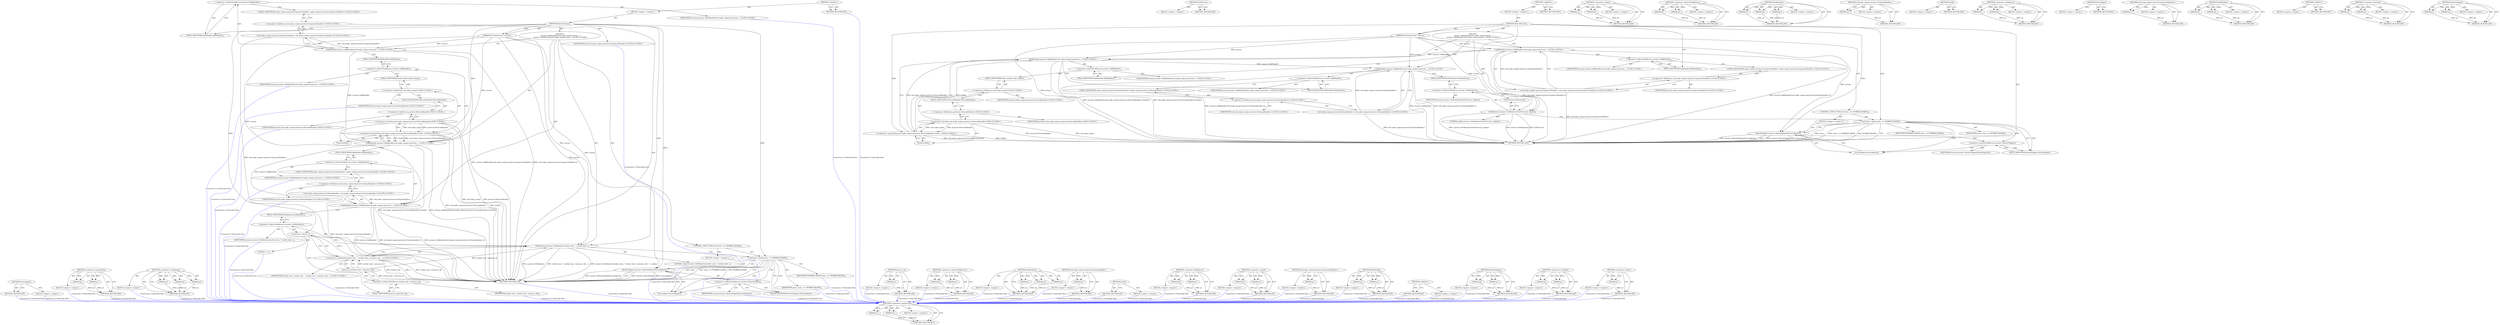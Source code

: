 digraph "&lt;operator&gt;.minus" {
vulnerable_94 [label=<(METHOD,&lt;operator&gt;.greaterThan)>];
vulnerable_95 [label=<(PARAM,p1)>];
vulnerable_96 [label=<(PARAM,p2)>];
vulnerable_97 [label=<(BLOCK,&lt;empty&gt;,&lt;empty&gt;)>];
vulnerable_98 [label=<(METHOD_RETURN,ANY)>];
vulnerable_117 [label=<(METHOD,GetProcess)>];
vulnerable_118 [label=<(BLOCK,&lt;empty&gt;,&lt;empty&gt;)>];
vulnerable_119 [label=<(METHOD_RETURN,ANY)>];
vulnerable_6 [label=<(METHOD,&lt;global&gt;)<SUB>1</SUB>>];
vulnerable_7 [label=<(BLOCK,&lt;empty&gt;,&lt;empty&gt;)<SUB>1</SUB>>];
vulnerable_8 [label=<(METHOD,AttachSession)<SUB>1</SUB>>];
vulnerable_9 [label=<(PARAM,DevToolsSession* session)<SUB>1</SUB>>];
vulnerable_10 [label="<(BLOCK,{
   session-&gt;AddHandler(std::make_unique&lt;proto...,{
   session-&gt;AddHandler(std::make_unique&lt;proto...)<SUB>1</SUB>>"];
vulnerable_11 [label="<(AddHandler,session-&gt;AddHandler(std::make_unique&lt;protocol::...)<SUB>2</SUB>>"];
vulnerable_12 [label=<(&lt;operator&gt;.indirectFieldAccess,session-&gt;AddHandler)<SUB>2</SUB>>];
vulnerable_13 [label="<(IDENTIFIER,session,session-&gt;AddHandler(std::make_unique&lt;protocol::...)<SUB>2</SUB>>"];
vulnerable_14 [label=<(FIELD_IDENTIFIER,AddHandler,AddHandler)<SUB>2</SUB>>];
vulnerable_15 [label="<(std.make_unique&lt;protocol.InspectorHandler&gt;,std::make_unique&lt;protocol::InspectorHandler&gt;())<SUB>2</SUB>>"];
vulnerable_16 [label="<(&lt;operator&gt;.fieldAccess,std::make_unique&lt;protocol::InspectorHandler&gt;)<SUB>2</SUB>>"];
vulnerable_17 [label="<(IDENTIFIER,std,std::make_unique&lt;protocol::InspectorHandler&gt;())<SUB>2</SUB>>"];
vulnerable_18 [label="<(FIELD_IDENTIFIER,make_unique&lt;protocol::InspectorHandler&gt;,make_unique&lt;protocol::InspectorHandler&gt;)<SUB>2</SUB>>"];
vulnerable_19 [label="<(AddHandler,session-&gt;AddHandler(std::make_unique&lt;protocol::...)<SUB>3</SUB>>"];
vulnerable_20 [label=<(&lt;operator&gt;.indirectFieldAccess,session-&gt;AddHandler)<SUB>3</SUB>>];
vulnerable_21 [label="<(IDENTIFIER,session,session-&gt;AddHandler(std::make_unique&lt;protocol::...)<SUB>3</SUB>>"];
vulnerable_22 [label=<(FIELD_IDENTIFIER,AddHandler,AddHandler)<SUB>3</SUB>>];
vulnerable_23 [label="<(&lt;operator&gt;.greaterThan,std::make_unique&lt;protocol::NetworkHandler&gt;(GetI...)<SUB>3</SUB>>"];
vulnerable_24 [label="<(&lt;operator&gt;.lessThan,std::make_unique&lt;protocol::NetworkHandler)<SUB>3</SUB>>"];
vulnerable_25 [label="<(&lt;operator&gt;.fieldAccess,std::make_unique)<SUB>3</SUB>>"];
vulnerable_26 [label="<(IDENTIFIER,std,std::make_unique&lt;protocol::NetworkHandler)<SUB>3</SUB>>"];
vulnerable_27 [label=<(FIELD_IDENTIFIER,make_unique,make_unique)<SUB>3</SUB>>];
vulnerable_28 [label="<(&lt;operator&gt;.fieldAccess,protocol::NetworkHandler)<SUB>3</SUB>>"];
vulnerable_29 [label="<(IDENTIFIER,protocol,std::make_unique&lt;protocol::NetworkHandler)<SUB>3</SUB>>"];
vulnerable_30 [label=<(FIELD_IDENTIFIER,NetworkHandler,NetworkHandler)<SUB>3</SUB>>];
vulnerable_31 [label=<(GetId,GetId())<SUB>3</SUB>>];
vulnerable_32 [label="<(AddHandler,session-&gt;AddHandler(std::make_unique&lt;protocol::...)<SUB>4</SUB>>"];
vulnerable_33 [label=<(&lt;operator&gt;.indirectFieldAccess,session-&gt;AddHandler)<SUB>4</SUB>>];
vulnerable_34 [label="<(IDENTIFIER,session,session-&gt;AddHandler(std::make_unique&lt;protocol::...)<SUB>4</SUB>>"];
vulnerable_35 [label=<(FIELD_IDENTIFIER,AddHandler,AddHandler)<SUB>4</SUB>>];
vulnerable_36 [label="<(std.make_unique&lt;protocol.SchemaHandler&gt;,std::make_unique&lt;protocol::SchemaHandler&gt;())<SUB>4</SUB>>"];
vulnerable_37 [label="<(&lt;operator&gt;.fieldAccess,std::make_unique&lt;protocol::SchemaHandler&gt;)<SUB>4</SUB>>"];
vulnerable_38 [label="<(IDENTIFIER,std,std::make_unique&lt;protocol::SchemaHandler&gt;())<SUB>4</SUB>>"];
vulnerable_39 [label="<(FIELD_IDENTIFIER,make_unique&lt;protocol::SchemaHandler&gt;,make_unique&lt;protocol::SchemaHandler&gt;)<SUB>4</SUB>>"];
vulnerable_40 [label=<(SetRenderer,session-&gt;SetRenderer(GetProcess(), nullptr))<SUB>5</SUB>>];
vulnerable_41 [label=<(&lt;operator&gt;.indirectFieldAccess,session-&gt;SetRenderer)<SUB>5</SUB>>];
vulnerable_42 [label=<(IDENTIFIER,session,session-&gt;SetRenderer(GetProcess(), nullptr))<SUB>5</SUB>>];
vulnerable_43 [label=<(FIELD_IDENTIFIER,SetRenderer,SetRenderer)<SUB>5</SUB>>];
vulnerable_44 [label=<(GetProcess,GetProcess())<SUB>5</SUB>>];
vulnerable_45 [label=<(LITERAL,nullptr,session-&gt;SetRenderer(GetProcess(), nullptr))<SUB>5</SUB>>];
vulnerable_46 [label=<(CONTROL_STRUCTURE,IF,if (state_ == WORKER_READY))<SUB>6</SUB>>];
vulnerable_47 [label=<(&lt;operator&gt;.equals,state_ == WORKER_READY)<SUB>6</SUB>>];
vulnerable_48 [label=<(IDENTIFIER,state_,state_ == WORKER_READY)<SUB>6</SUB>>];
vulnerable_49 [label=<(IDENTIFIER,WORKER_READY,state_ == WORKER_READY)<SUB>6</SUB>>];
vulnerable_50 [label=<(BLOCK,&lt;empty&gt;,&lt;empty&gt;)<SUB>7</SUB>>];
vulnerable_51 [label=<(AttachToAgent,session-&gt;AttachToAgent(EnsureAgent()))<SUB>7</SUB>>];
vulnerable_52 [label=<(&lt;operator&gt;.indirectFieldAccess,session-&gt;AttachToAgent)<SUB>7</SUB>>];
vulnerable_53 [label=<(IDENTIFIER,session,session-&gt;AttachToAgent(EnsureAgent()))<SUB>7</SUB>>];
vulnerable_54 [label=<(FIELD_IDENTIFIER,AttachToAgent,AttachToAgent)<SUB>7</SUB>>];
vulnerable_55 [label=<(EnsureAgent,EnsureAgent())<SUB>7</SUB>>];
vulnerable_56 [label=<(METHOD_RETURN,void)<SUB>1</SUB>>];
vulnerable_58 [label=<(METHOD_RETURN,ANY)<SUB>1</SUB>>];
vulnerable_120 [label=<(METHOD,&lt;operator&gt;.equals)>];
vulnerable_121 [label=<(PARAM,p1)>];
vulnerable_122 [label=<(PARAM,p2)>];
vulnerable_123 [label=<(BLOCK,&lt;empty&gt;,&lt;empty&gt;)>];
vulnerable_124 [label=<(METHOD_RETURN,ANY)>];
vulnerable_80 [label=<(METHOD,&lt;operator&gt;.indirectFieldAccess)>];
vulnerable_81 [label=<(PARAM,p1)>];
vulnerable_82 [label=<(PARAM,p2)>];
vulnerable_83 [label=<(BLOCK,&lt;empty&gt;,&lt;empty&gt;)>];
vulnerable_84 [label=<(METHOD_RETURN,ANY)>];
vulnerable_111 [label=<(METHOD,SetRenderer)>];
vulnerable_112 [label=<(PARAM,p1)>];
vulnerable_113 [label=<(PARAM,p2)>];
vulnerable_114 [label=<(PARAM,p3)>];
vulnerable_115 [label=<(BLOCK,&lt;empty&gt;,&lt;empty&gt;)>];
vulnerable_116 [label=<(METHOD_RETURN,ANY)>];
vulnerable_107 [label=<(METHOD,std.make_unique&lt;protocol.SchemaHandler&gt;)>];
vulnerable_108 [label=<(PARAM,p1)>];
vulnerable_109 [label=<(BLOCK,&lt;empty&gt;,&lt;empty&gt;)>];
vulnerable_110 [label=<(METHOD_RETURN,ANY)>];
vulnerable_104 [label=<(METHOD,GetId)>];
vulnerable_105 [label=<(BLOCK,&lt;empty&gt;,&lt;empty&gt;)>];
vulnerable_106 [label=<(METHOD_RETURN,ANY)>];
vulnerable_89 [label=<(METHOD,&lt;operator&gt;.fieldAccess)>];
vulnerable_90 [label=<(PARAM,p1)>];
vulnerable_91 [label=<(PARAM,p2)>];
vulnerable_92 [label=<(BLOCK,&lt;empty&gt;,&lt;empty&gt;)>];
vulnerable_93 [label=<(METHOD_RETURN,ANY)>];
vulnerable_130 [label=<(METHOD,EnsureAgent)>];
vulnerable_131 [label=<(BLOCK,&lt;empty&gt;,&lt;empty&gt;)>];
vulnerable_132 [label=<(METHOD_RETURN,ANY)>];
vulnerable_85 [label=<(METHOD,std.make_unique&lt;protocol.InspectorHandler&gt;)>];
vulnerable_86 [label=<(PARAM,p1)>];
vulnerable_87 [label=<(BLOCK,&lt;empty&gt;,&lt;empty&gt;)>];
vulnerable_88 [label=<(METHOD_RETURN,ANY)>];
vulnerable_75 [label=<(METHOD,AddHandler)>];
vulnerable_76 [label=<(PARAM,p1)>];
vulnerable_77 [label=<(PARAM,p2)>];
vulnerable_78 [label=<(BLOCK,&lt;empty&gt;,&lt;empty&gt;)>];
vulnerable_79 [label=<(METHOD_RETURN,ANY)>];
vulnerable_69 [label=<(METHOD,&lt;global&gt;)<SUB>1</SUB>>];
vulnerable_70 [label=<(BLOCK,&lt;empty&gt;,&lt;empty&gt;)>];
vulnerable_71 [label=<(METHOD_RETURN,ANY)>];
vulnerable_99 [label=<(METHOD,&lt;operator&gt;.lessThan)>];
vulnerable_100 [label=<(PARAM,p1)>];
vulnerable_101 [label=<(PARAM,p2)>];
vulnerable_102 [label=<(BLOCK,&lt;empty&gt;,&lt;empty&gt;)>];
vulnerable_103 [label=<(METHOD_RETURN,ANY)>];
vulnerable_125 [label=<(METHOD,AttachToAgent)>];
vulnerable_126 [label=<(PARAM,p1)>];
vulnerable_127 [label=<(PARAM,p2)>];
vulnerable_128 [label=<(BLOCK,&lt;empty&gt;,&lt;empty&gt;)>];
vulnerable_129 [label=<(METHOD_RETURN,ANY)>];
fixed_150 [label=<(METHOD,EnsureAgent)>];
fixed_151 [label=<(BLOCK,&lt;empty&gt;,&lt;empty&gt;)>];
fixed_152 [label=<(METHOD_RETURN,ANY)>];
fixed_103 [label=<(METHOD,&lt;operator&gt;.greaterThan)>];
fixed_104 [label=<(PARAM,p1)>];
fixed_105 [label=<(PARAM,p2)>];
fixed_106 [label=<(BLOCK,&lt;empty&gt;,&lt;empty&gt;)>];
fixed_107 [label=<(METHOD_RETURN,ANY)>];
fixed_126 [label=<(METHOD,&lt;operator&gt;.conditional)>];
fixed_127 [label=<(PARAM,p1)>];
fixed_128 [label=<(PARAM,p2)>];
fixed_129 [label=<(PARAM,p3)>];
fixed_130 [label=<(BLOCK,&lt;empty&gt;,&lt;empty&gt;)>];
fixed_131 [label=<(METHOD_RETURN,ANY)>];
fixed_6 [label=<(METHOD,&lt;global&gt;)<SUB>1</SUB>>];
fixed_7 [label=<(BLOCK,&lt;empty&gt;,&lt;empty&gt;)<SUB>1</SUB>>];
fixed_8 [label=<(METHOD,AttachSession)<SUB>1</SUB>>];
fixed_9 [label=<(PARAM,DevToolsSession* session)<SUB>1</SUB>>];
fixed_10 [label="<(BLOCK,{
   session-&gt;AddHandler(std::make_unique&lt;proto...,{
   session-&gt;AddHandler(std::make_unique&lt;proto...)<SUB>1</SUB>>"];
fixed_11 [label="<(AddHandler,session-&gt;AddHandler(std::make_unique&lt;protocol::...)<SUB>2</SUB>>"];
fixed_12 [label=<(&lt;operator&gt;.indirectFieldAccess,session-&gt;AddHandler)<SUB>2</SUB>>];
fixed_13 [label="<(IDENTIFIER,session,session-&gt;AddHandler(std::make_unique&lt;protocol::...)<SUB>2</SUB>>"];
fixed_14 [label=<(FIELD_IDENTIFIER,AddHandler,AddHandler)<SUB>2</SUB>>];
fixed_15 [label="<(std.make_unique&lt;protocol.InspectorHandler&gt;,std::make_unique&lt;protocol::InspectorHandler&gt;())<SUB>2</SUB>>"];
fixed_16 [label="<(&lt;operator&gt;.fieldAccess,std::make_unique&lt;protocol::InspectorHandler&gt;)<SUB>2</SUB>>"];
fixed_17 [label="<(IDENTIFIER,std,std::make_unique&lt;protocol::InspectorHandler&gt;())<SUB>2</SUB>>"];
fixed_18 [label="<(FIELD_IDENTIFIER,make_unique&lt;protocol::InspectorHandler&gt;,make_unique&lt;protocol::InspectorHandler&gt;)<SUB>2</SUB>>"];
fixed_19 [label="<(AddHandler,session-&gt;AddHandler(std::make_unique&lt;protocol::...)<SUB>3</SUB>>"];
fixed_20 [label=<(&lt;operator&gt;.indirectFieldAccess,session-&gt;AddHandler)<SUB>3</SUB>>];
fixed_21 [label="<(IDENTIFIER,session,session-&gt;AddHandler(std::make_unique&lt;protocol::...)<SUB>3</SUB>>"];
fixed_22 [label=<(FIELD_IDENTIFIER,AddHandler,AddHandler)<SUB>3</SUB>>];
fixed_23 [label="<(&lt;operator&gt;.greaterThan,std::make_unique&lt;protocol::NetworkHandler&gt;(GetI...)<SUB>3</SUB>>"];
fixed_24 [label="<(&lt;operator&gt;.lessThan,std::make_unique&lt;protocol::NetworkHandler)<SUB>3</SUB>>"];
fixed_25 [label="<(&lt;operator&gt;.fieldAccess,std::make_unique)<SUB>3</SUB>>"];
fixed_26 [label="<(IDENTIFIER,std,std::make_unique&lt;protocol::NetworkHandler)<SUB>3</SUB>>"];
fixed_27 [label=<(FIELD_IDENTIFIER,make_unique,make_unique)<SUB>3</SUB>>];
fixed_28 [label="<(&lt;operator&gt;.fieldAccess,protocol::NetworkHandler)<SUB>3</SUB>>"];
fixed_29 [label="<(IDENTIFIER,protocol,std::make_unique&lt;protocol::NetworkHandler)<SUB>3</SUB>>"];
fixed_30 [label=<(FIELD_IDENTIFIER,NetworkHandler,NetworkHandler)<SUB>3</SUB>>];
fixed_31 [label=<(GetId,GetId())<SUB>3</SUB>>];
fixed_32 [label="<(AddHandler,session-&gt;AddHandler(std::make_unique&lt;protocol::...)<SUB>4</SUB>>"];
fixed_33 [label=<(&lt;operator&gt;.indirectFieldAccess,session-&gt;AddHandler)<SUB>4</SUB>>];
fixed_34 [label="<(IDENTIFIER,session,session-&gt;AddHandler(std::make_unique&lt;protocol::...)<SUB>4</SUB>>"];
fixed_35 [label=<(FIELD_IDENTIFIER,AddHandler,AddHandler)<SUB>4</SUB>>];
fixed_36 [label="<(std.make_unique&lt;protocol.SchemaHandler&gt;,std::make_unique&lt;protocol::SchemaHandler&gt;())<SUB>4</SUB>>"];
fixed_37 [label="<(&lt;operator&gt;.fieldAccess,std::make_unique&lt;protocol::SchemaHandler&gt;)<SUB>4</SUB>>"];
fixed_38 [label="<(IDENTIFIER,std,std::make_unique&lt;protocol::SchemaHandler&gt;())<SUB>4</SUB>>"];
fixed_39 [label="<(FIELD_IDENTIFIER,make_unique&lt;protocol::SchemaHandler&gt;,make_unique&lt;protocol::SchemaHandler&gt;)<SUB>4</SUB>>"];
fixed_40 [label=<(SetRenderer,session-&gt;SetRenderer(worker_host_ ? worker_host...)<SUB>5</SUB>>];
fixed_41 [label=<(&lt;operator&gt;.indirectFieldAccess,session-&gt;SetRenderer)<SUB>5</SUB>>];
fixed_42 [label=<(IDENTIFIER,session,session-&gt;SetRenderer(worker_host_ ? worker_host...)<SUB>5</SUB>>];
fixed_43 [label=<(FIELD_IDENTIFIER,SetRenderer,SetRenderer)<SUB>5</SUB>>];
fixed_44 [label="<(&lt;operator&gt;.conditional,worker_host_ ? worker_host_-&gt;process_id() : -1)<SUB>5</SUB>>"];
fixed_45 [label="<(IDENTIFIER,worker_host_,worker_host_ ? worker_host_-&gt;process_id() : -1)<SUB>5</SUB>>"];
fixed_46 [label=<(process_id,worker_host_-&gt;process_id())<SUB>5</SUB>>];
fixed_47 [label=<(&lt;operator&gt;.indirectFieldAccess,worker_host_-&gt;process_id)<SUB>5</SUB>>];
fixed_48 [label=<(IDENTIFIER,worker_host_,worker_host_-&gt;process_id())<SUB>5</SUB>>];
fixed_49 [label=<(FIELD_IDENTIFIER,process_id,process_id)<SUB>5</SUB>>];
fixed_50 [label=<(&lt;operator&gt;.minus,-1)<SUB>5</SUB>>];
fixed_51 [label=<(LITERAL,1,-1)<SUB>5</SUB>>];
fixed_52 [label=<(LITERAL,nullptr,session-&gt;SetRenderer(worker_host_ ? worker_host...)<SUB>5</SUB>>];
fixed_53 [label=<(CONTROL_STRUCTURE,IF,if (state_ == WORKER_READY))<SUB>6</SUB>>];
fixed_54 [label=<(&lt;operator&gt;.equals,state_ == WORKER_READY)<SUB>6</SUB>>];
fixed_55 [label=<(IDENTIFIER,state_,state_ == WORKER_READY)<SUB>6</SUB>>];
fixed_56 [label=<(IDENTIFIER,WORKER_READY,state_ == WORKER_READY)<SUB>6</SUB>>];
fixed_57 [label=<(BLOCK,&lt;empty&gt;,&lt;empty&gt;)<SUB>7</SUB>>];
fixed_58 [label=<(AttachToAgent,session-&gt;AttachToAgent(EnsureAgent()))<SUB>7</SUB>>];
fixed_59 [label=<(&lt;operator&gt;.indirectFieldAccess,session-&gt;AttachToAgent)<SUB>7</SUB>>];
fixed_60 [label=<(IDENTIFIER,session,session-&gt;AttachToAgent(EnsureAgent()))<SUB>7</SUB>>];
fixed_61 [label=<(FIELD_IDENTIFIER,AttachToAgent,AttachToAgent)<SUB>7</SUB>>];
fixed_62 [label=<(EnsureAgent,EnsureAgent())<SUB>7</SUB>>];
fixed_63 [label=<(METHOD_RETURN,void)<SUB>1</SUB>>];
fixed_65 [label=<(METHOD_RETURN,ANY)<SUB>1</SUB>>];
fixed_132 [label=<(METHOD,process_id)>];
fixed_133 [label=<(PARAM,p1)>];
fixed_134 [label=<(BLOCK,&lt;empty&gt;,&lt;empty&gt;)>];
fixed_135 [label=<(METHOD_RETURN,ANY)>];
fixed_89 [label=<(METHOD,&lt;operator&gt;.indirectFieldAccess)>];
fixed_90 [label=<(PARAM,p1)>];
fixed_91 [label=<(PARAM,p2)>];
fixed_92 [label=<(BLOCK,&lt;empty&gt;,&lt;empty&gt;)>];
fixed_93 [label=<(METHOD_RETURN,ANY)>];
fixed_120 [label=<(METHOD,SetRenderer)>];
fixed_121 [label=<(PARAM,p1)>];
fixed_122 [label=<(PARAM,p2)>];
fixed_123 [label=<(PARAM,p3)>];
fixed_124 [label=<(BLOCK,&lt;empty&gt;,&lt;empty&gt;)>];
fixed_125 [label=<(METHOD_RETURN,ANY)>];
fixed_116 [label=<(METHOD,std.make_unique&lt;protocol.SchemaHandler&gt;)>];
fixed_117 [label=<(PARAM,p1)>];
fixed_118 [label=<(BLOCK,&lt;empty&gt;,&lt;empty&gt;)>];
fixed_119 [label=<(METHOD_RETURN,ANY)>];
fixed_113 [label=<(METHOD,GetId)>];
fixed_114 [label=<(BLOCK,&lt;empty&gt;,&lt;empty&gt;)>];
fixed_115 [label=<(METHOD_RETURN,ANY)>];
fixed_98 [label=<(METHOD,&lt;operator&gt;.fieldAccess)>];
fixed_99 [label=<(PARAM,p1)>];
fixed_100 [label=<(PARAM,p2)>];
fixed_101 [label=<(BLOCK,&lt;empty&gt;,&lt;empty&gt;)>];
fixed_102 [label=<(METHOD_RETURN,ANY)>];
fixed_140 [label=<(METHOD,&lt;operator&gt;.equals)>];
fixed_141 [label=<(PARAM,p1)>];
fixed_142 [label=<(PARAM,p2)>];
fixed_143 [label=<(BLOCK,&lt;empty&gt;,&lt;empty&gt;)>];
fixed_144 [label=<(METHOD_RETURN,ANY)>];
fixed_94 [label=<(METHOD,std.make_unique&lt;protocol.InspectorHandler&gt;)>];
fixed_95 [label=<(PARAM,p1)>];
fixed_96 [label=<(BLOCK,&lt;empty&gt;,&lt;empty&gt;)>];
fixed_97 [label=<(METHOD_RETURN,ANY)>];
fixed_84 [label=<(METHOD,AddHandler)>];
fixed_85 [label=<(PARAM,p1)>];
fixed_86 [label=<(PARAM,p2)>];
fixed_87 [label=<(BLOCK,&lt;empty&gt;,&lt;empty&gt;)>];
fixed_88 [label=<(METHOD_RETURN,ANY)>];
fixed_78 [label=<(METHOD,&lt;global&gt;)<SUB>1</SUB>>];
fixed_79 [label=<(BLOCK,&lt;empty&gt;,&lt;empty&gt;)>];
fixed_80 [label=<(METHOD_RETURN,ANY)>];
fixed_145 [label=<(METHOD,AttachToAgent)>];
fixed_146 [label=<(PARAM,p1)>];
fixed_147 [label=<(PARAM,p2)>];
fixed_148 [label=<(BLOCK,&lt;empty&gt;,&lt;empty&gt;)>];
fixed_149 [label=<(METHOD_RETURN,ANY)>];
fixed_108 [label=<(METHOD,&lt;operator&gt;.lessThan)>];
fixed_109 [label=<(PARAM,p1)>];
fixed_110 [label=<(PARAM,p2)>];
fixed_111 [label=<(BLOCK,&lt;empty&gt;,&lt;empty&gt;)>];
fixed_112 [label=<(METHOD_RETURN,ANY)>];
fixed_136 [label=<(METHOD,&lt;operator&gt;.minus)>];
fixed_137 [label=<(PARAM,p1)>];
fixed_138 [label=<(BLOCK,&lt;empty&gt;,&lt;empty&gt;)>];
fixed_139 [label=<(METHOD_RETURN,ANY)>];
vulnerable_94 -> vulnerable_95  [key=0, label="AST: "];
vulnerable_94 -> vulnerable_95  [key=1, label="DDG: "];
vulnerable_94 -> vulnerable_97  [key=0, label="AST: "];
vulnerable_94 -> vulnerable_96  [key=0, label="AST: "];
vulnerable_94 -> vulnerable_96  [key=1, label="DDG: "];
vulnerable_94 -> vulnerable_98  [key=0, label="AST: "];
vulnerable_94 -> vulnerable_98  [key=1, label="CFG: "];
vulnerable_95 -> vulnerable_98  [key=0, label="DDG: p1"];
vulnerable_96 -> vulnerable_98  [key=0, label="DDG: p2"];
vulnerable_117 -> vulnerable_118  [key=0, label="AST: "];
vulnerable_117 -> vulnerable_119  [key=0, label="AST: "];
vulnerable_117 -> vulnerable_119  [key=1, label="CFG: "];
vulnerable_6 -> vulnerable_7  [key=0, label="AST: "];
vulnerable_6 -> vulnerable_58  [key=0, label="AST: "];
vulnerable_6 -> vulnerable_58  [key=1, label="CFG: "];
vulnerable_7 -> vulnerable_8  [key=0, label="AST: "];
vulnerable_8 -> vulnerable_9  [key=0, label="AST: "];
vulnerable_8 -> vulnerable_9  [key=1, label="DDG: "];
vulnerable_8 -> vulnerable_10  [key=0, label="AST: "];
vulnerable_8 -> vulnerable_56  [key=0, label="AST: "];
vulnerable_8 -> vulnerable_14  [key=0, label="CFG: "];
vulnerable_8 -> vulnerable_40  [key=0, label="DDG: "];
vulnerable_8 -> vulnerable_23  [key=0, label="DDG: "];
vulnerable_8 -> vulnerable_47  [key=0, label="DDG: "];
vulnerable_8 -> vulnerable_51  [key=0, label="DDG: "];
vulnerable_9 -> vulnerable_56  [key=0, label="DDG: session"];
vulnerable_9 -> vulnerable_11  [key=0, label="DDG: session"];
vulnerable_9 -> vulnerable_19  [key=0, label="DDG: session"];
vulnerable_9 -> vulnerable_32  [key=0, label="DDG: session"];
vulnerable_9 -> vulnerable_40  [key=0, label="DDG: session"];
vulnerable_9 -> vulnerable_51  [key=0, label="DDG: session"];
vulnerable_10 -> vulnerable_11  [key=0, label="AST: "];
vulnerable_10 -> vulnerable_19  [key=0, label="AST: "];
vulnerable_10 -> vulnerable_32  [key=0, label="AST: "];
vulnerable_10 -> vulnerable_40  [key=0, label="AST: "];
vulnerable_10 -> vulnerable_46  [key=0, label="AST: "];
vulnerable_11 -> vulnerable_12  [key=0, label="AST: "];
vulnerable_11 -> vulnerable_15  [key=0, label="AST: "];
vulnerable_11 -> vulnerable_22  [key=0, label="CFG: "];
vulnerable_11 -> vulnerable_56  [key=0, label="DDG: std::make_unique&lt;protocol::InspectorHandler&gt;()"];
vulnerable_11 -> vulnerable_56  [key=1, label="DDG: session-&gt;AddHandler(std::make_unique&lt;protocol::InspectorHandler&gt;())"];
vulnerable_11 -> vulnerable_19  [key=0, label="DDG: session-&gt;AddHandler"];
vulnerable_12 -> vulnerable_13  [key=0, label="AST: "];
vulnerable_12 -> vulnerable_14  [key=0, label="AST: "];
vulnerable_12 -> vulnerable_18  [key=0, label="CFG: "];
vulnerable_14 -> vulnerable_12  [key=0, label="CFG: "];
vulnerable_15 -> vulnerable_16  [key=0, label="AST: "];
vulnerable_15 -> vulnerable_11  [key=0, label="CFG: "];
vulnerable_15 -> vulnerable_11  [key=1, label="DDG: std::make_unique&lt;protocol::InspectorHandler&gt;"];
vulnerable_15 -> vulnerable_56  [key=0, label="DDG: std::make_unique&lt;protocol::InspectorHandler&gt;"];
vulnerable_16 -> vulnerable_17  [key=0, label="AST: "];
vulnerable_16 -> vulnerable_18  [key=0, label="AST: "];
vulnerable_16 -> vulnerable_15  [key=0, label="CFG: "];
vulnerable_18 -> vulnerable_16  [key=0, label="CFG: "];
vulnerable_19 -> vulnerable_20  [key=0, label="AST: "];
vulnerable_19 -> vulnerable_23  [key=0, label="AST: "];
vulnerable_19 -> vulnerable_35  [key=0, label="CFG: "];
vulnerable_19 -> vulnerable_56  [key=0, label="DDG: std::make_unique&lt;protocol::NetworkHandler&gt;(GetId())"];
vulnerable_19 -> vulnerable_56  [key=1, label="DDG: session-&gt;AddHandler(std::make_unique&lt;protocol::NetworkHandler&gt;(GetId()))"];
vulnerable_19 -> vulnerable_32  [key=0, label="DDG: session-&gt;AddHandler"];
vulnerable_20 -> vulnerable_21  [key=0, label="AST: "];
vulnerable_20 -> vulnerable_22  [key=0, label="AST: "];
vulnerable_20 -> vulnerable_27  [key=0, label="CFG: "];
vulnerable_22 -> vulnerable_20  [key=0, label="CFG: "];
vulnerable_23 -> vulnerable_24  [key=0, label="AST: "];
vulnerable_23 -> vulnerable_31  [key=0, label="AST: "];
vulnerable_23 -> vulnerable_19  [key=0, label="CFG: "];
vulnerable_23 -> vulnerable_19  [key=1, label="DDG: std::make_unique&lt;protocol::NetworkHandler"];
vulnerable_23 -> vulnerable_19  [key=2, label="DDG: GetId()"];
vulnerable_23 -> vulnerable_56  [key=0, label="DDG: std::make_unique&lt;protocol::NetworkHandler"];
vulnerable_23 -> vulnerable_56  [key=1, label="DDG: GetId()"];
vulnerable_24 -> vulnerable_25  [key=0, label="AST: "];
vulnerable_24 -> vulnerable_28  [key=0, label="AST: "];
vulnerable_24 -> vulnerable_31  [key=0, label="CFG: "];
vulnerable_24 -> vulnerable_56  [key=0, label="DDG: std::make_unique"];
vulnerable_24 -> vulnerable_56  [key=1, label="DDG: protocol::NetworkHandler"];
vulnerable_24 -> vulnerable_23  [key=0, label="DDG: std::make_unique"];
vulnerable_24 -> vulnerable_23  [key=1, label="DDG: protocol::NetworkHandler"];
vulnerable_25 -> vulnerable_26  [key=0, label="AST: "];
vulnerable_25 -> vulnerable_27  [key=0, label="AST: "];
vulnerable_25 -> vulnerable_30  [key=0, label="CFG: "];
vulnerable_27 -> vulnerable_25  [key=0, label="CFG: "];
vulnerable_28 -> vulnerable_29  [key=0, label="AST: "];
vulnerable_28 -> vulnerable_30  [key=0, label="AST: "];
vulnerable_28 -> vulnerable_24  [key=0, label="CFG: "];
vulnerable_30 -> vulnerable_28  [key=0, label="CFG: "];
vulnerable_31 -> vulnerable_23  [key=0, label="CFG: "];
vulnerable_32 -> vulnerable_33  [key=0, label="AST: "];
vulnerable_32 -> vulnerable_36  [key=0, label="AST: "];
vulnerable_32 -> vulnerable_43  [key=0, label="CFG: "];
vulnerable_32 -> vulnerable_56  [key=0, label="DDG: session-&gt;AddHandler"];
vulnerable_32 -> vulnerable_56  [key=1, label="DDG: std::make_unique&lt;protocol::SchemaHandler&gt;()"];
vulnerable_32 -> vulnerable_56  [key=2, label="DDG: session-&gt;AddHandler(std::make_unique&lt;protocol::SchemaHandler&gt;())"];
vulnerable_33 -> vulnerable_34  [key=0, label="AST: "];
vulnerable_33 -> vulnerable_35  [key=0, label="AST: "];
vulnerable_33 -> vulnerable_39  [key=0, label="CFG: "];
vulnerable_35 -> vulnerable_33  [key=0, label="CFG: "];
vulnerable_36 -> vulnerable_37  [key=0, label="AST: "];
vulnerable_36 -> vulnerable_32  [key=0, label="CFG: "];
vulnerable_36 -> vulnerable_32  [key=1, label="DDG: std::make_unique&lt;protocol::SchemaHandler&gt;"];
vulnerable_36 -> vulnerable_56  [key=0, label="DDG: std::make_unique&lt;protocol::SchemaHandler&gt;"];
vulnerable_37 -> vulnerable_38  [key=0, label="AST: "];
vulnerable_37 -> vulnerable_39  [key=0, label="AST: "];
vulnerable_37 -> vulnerable_36  [key=0, label="CFG: "];
vulnerable_39 -> vulnerable_37  [key=0, label="CFG: "];
vulnerable_40 -> vulnerable_41  [key=0, label="AST: "];
vulnerable_40 -> vulnerable_44  [key=0, label="AST: "];
vulnerable_40 -> vulnerable_45  [key=0, label="AST: "];
vulnerable_40 -> vulnerable_47  [key=0, label="CFG: "];
vulnerable_40 -> vulnerable_56  [key=0, label="DDG: session-&gt;SetRenderer"];
vulnerable_40 -> vulnerable_56  [key=1, label="DDG: GetProcess()"];
vulnerable_40 -> vulnerable_56  [key=2, label="DDG: session-&gt;SetRenderer(GetProcess(), nullptr)"];
vulnerable_41 -> vulnerable_42  [key=0, label="AST: "];
vulnerable_41 -> vulnerable_43  [key=0, label="AST: "];
vulnerable_41 -> vulnerable_44  [key=0, label="CFG: "];
vulnerable_43 -> vulnerable_41  [key=0, label="CFG: "];
vulnerable_44 -> vulnerable_40  [key=0, label="CFG: "];
vulnerable_46 -> vulnerable_47  [key=0, label="AST: "];
vulnerable_46 -> vulnerable_50  [key=0, label="AST: "];
vulnerable_47 -> vulnerable_48  [key=0, label="AST: "];
vulnerable_47 -> vulnerable_49  [key=0, label="AST: "];
vulnerable_47 -> vulnerable_56  [key=0, label="CFG: "];
vulnerable_47 -> vulnerable_56  [key=1, label="DDG: state_"];
vulnerable_47 -> vulnerable_56  [key=2, label="DDG: state_ == WORKER_READY"];
vulnerable_47 -> vulnerable_56  [key=3, label="DDG: WORKER_READY"];
vulnerable_47 -> vulnerable_54  [key=0, label="CFG: "];
vulnerable_47 -> vulnerable_54  [key=1, label="CDG: "];
vulnerable_47 -> vulnerable_51  [key=0, label="CDG: "];
vulnerable_47 -> vulnerable_52  [key=0, label="CDG: "];
vulnerable_47 -> vulnerable_55  [key=0, label="CDG: "];
vulnerable_50 -> vulnerable_51  [key=0, label="AST: "];
vulnerable_51 -> vulnerable_52  [key=0, label="AST: "];
vulnerable_51 -> vulnerable_55  [key=0, label="AST: "];
vulnerable_51 -> vulnerable_56  [key=0, label="CFG: "];
vulnerable_51 -> vulnerable_56  [key=1, label="DDG: session-&gt;AttachToAgent"];
vulnerable_51 -> vulnerable_56  [key=2, label="DDG: EnsureAgent()"];
vulnerable_51 -> vulnerable_56  [key=3, label="DDG: session-&gt;AttachToAgent(EnsureAgent())"];
vulnerable_52 -> vulnerable_53  [key=0, label="AST: "];
vulnerable_52 -> vulnerable_54  [key=0, label="AST: "];
vulnerable_52 -> vulnerable_55  [key=0, label="CFG: "];
vulnerable_54 -> vulnerable_52  [key=0, label="CFG: "];
vulnerable_55 -> vulnerable_51  [key=0, label="CFG: "];
vulnerable_120 -> vulnerable_121  [key=0, label="AST: "];
vulnerable_120 -> vulnerable_121  [key=1, label="DDG: "];
vulnerable_120 -> vulnerable_123  [key=0, label="AST: "];
vulnerable_120 -> vulnerable_122  [key=0, label="AST: "];
vulnerable_120 -> vulnerable_122  [key=1, label="DDG: "];
vulnerable_120 -> vulnerable_124  [key=0, label="AST: "];
vulnerable_120 -> vulnerable_124  [key=1, label="CFG: "];
vulnerable_121 -> vulnerable_124  [key=0, label="DDG: p1"];
vulnerable_122 -> vulnerable_124  [key=0, label="DDG: p2"];
vulnerable_80 -> vulnerable_81  [key=0, label="AST: "];
vulnerable_80 -> vulnerable_81  [key=1, label="DDG: "];
vulnerable_80 -> vulnerable_83  [key=0, label="AST: "];
vulnerable_80 -> vulnerable_82  [key=0, label="AST: "];
vulnerable_80 -> vulnerable_82  [key=1, label="DDG: "];
vulnerable_80 -> vulnerable_84  [key=0, label="AST: "];
vulnerable_80 -> vulnerable_84  [key=1, label="CFG: "];
vulnerable_81 -> vulnerable_84  [key=0, label="DDG: p1"];
vulnerable_82 -> vulnerable_84  [key=0, label="DDG: p2"];
vulnerable_111 -> vulnerable_112  [key=0, label="AST: "];
vulnerable_111 -> vulnerable_112  [key=1, label="DDG: "];
vulnerable_111 -> vulnerable_115  [key=0, label="AST: "];
vulnerable_111 -> vulnerable_113  [key=0, label="AST: "];
vulnerable_111 -> vulnerable_113  [key=1, label="DDG: "];
vulnerable_111 -> vulnerable_116  [key=0, label="AST: "];
vulnerable_111 -> vulnerable_116  [key=1, label="CFG: "];
vulnerable_111 -> vulnerable_114  [key=0, label="AST: "];
vulnerable_111 -> vulnerable_114  [key=1, label="DDG: "];
vulnerable_112 -> vulnerable_116  [key=0, label="DDG: p1"];
vulnerable_113 -> vulnerable_116  [key=0, label="DDG: p2"];
vulnerable_114 -> vulnerable_116  [key=0, label="DDG: p3"];
vulnerable_107 -> vulnerable_108  [key=0, label="AST: "];
vulnerable_107 -> vulnerable_108  [key=1, label="DDG: "];
vulnerable_107 -> vulnerable_109  [key=0, label="AST: "];
vulnerable_107 -> vulnerable_110  [key=0, label="AST: "];
vulnerable_107 -> vulnerable_110  [key=1, label="CFG: "];
vulnerable_108 -> vulnerable_110  [key=0, label="DDG: p1"];
vulnerable_104 -> vulnerable_105  [key=0, label="AST: "];
vulnerable_104 -> vulnerable_106  [key=0, label="AST: "];
vulnerable_104 -> vulnerable_106  [key=1, label="CFG: "];
vulnerable_89 -> vulnerable_90  [key=0, label="AST: "];
vulnerable_89 -> vulnerable_90  [key=1, label="DDG: "];
vulnerable_89 -> vulnerable_92  [key=0, label="AST: "];
vulnerable_89 -> vulnerable_91  [key=0, label="AST: "];
vulnerable_89 -> vulnerable_91  [key=1, label="DDG: "];
vulnerable_89 -> vulnerable_93  [key=0, label="AST: "];
vulnerable_89 -> vulnerable_93  [key=1, label="CFG: "];
vulnerable_90 -> vulnerable_93  [key=0, label="DDG: p1"];
vulnerable_91 -> vulnerable_93  [key=0, label="DDG: p2"];
vulnerable_130 -> vulnerable_131  [key=0, label="AST: "];
vulnerable_130 -> vulnerable_132  [key=0, label="AST: "];
vulnerable_130 -> vulnerable_132  [key=1, label="CFG: "];
vulnerable_85 -> vulnerable_86  [key=0, label="AST: "];
vulnerable_85 -> vulnerable_86  [key=1, label="DDG: "];
vulnerable_85 -> vulnerable_87  [key=0, label="AST: "];
vulnerable_85 -> vulnerable_88  [key=0, label="AST: "];
vulnerable_85 -> vulnerable_88  [key=1, label="CFG: "];
vulnerable_86 -> vulnerable_88  [key=0, label="DDG: p1"];
vulnerable_75 -> vulnerable_76  [key=0, label="AST: "];
vulnerable_75 -> vulnerable_76  [key=1, label="DDG: "];
vulnerable_75 -> vulnerable_78  [key=0, label="AST: "];
vulnerable_75 -> vulnerable_77  [key=0, label="AST: "];
vulnerable_75 -> vulnerable_77  [key=1, label="DDG: "];
vulnerable_75 -> vulnerable_79  [key=0, label="AST: "];
vulnerable_75 -> vulnerable_79  [key=1, label="CFG: "];
vulnerable_76 -> vulnerable_79  [key=0, label="DDG: p1"];
vulnerable_77 -> vulnerable_79  [key=0, label="DDG: p2"];
vulnerable_69 -> vulnerable_70  [key=0, label="AST: "];
vulnerable_69 -> vulnerable_71  [key=0, label="AST: "];
vulnerable_69 -> vulnerable_71  [key=1, label="CFG: "];
vulnerable_99 -> vulnerable_100  [key=0, label="AST: "];
vulnerable_99 -> vulnerable_100  [key=1, label="DDG: "];
vulnerable_99 -> vulnerable_102  [key=0, label="AST: "];
vulnerable_99 -> vulnerable_101  [key=0, label="AST: "];
vulnerable_99 -> vulnerable_101  [key=1, label="DDG: "];
vulnerable_99 -> vulnerable_103  [key=0, label="AST: "];
vulnerable_99 -> vulnerable_103  [key=1, label="CFG: "];
vulnerable_100 -> vulnerable_103  [key=0, label="DDG: p1"];
vulnerable_101 -> vulnerable_103  [key=0, label="DDG: p2"];
vulnerable_125 -> vulnerable_126  [key=0, label="AST: "];
vulnerable_125 -> vulnerable_126  [key=1, label="DDG: "];
vulnerable_125 -> vulnerable_128  [key=0, label="AST: "];
vulnerable_125 -> vulnerable_127  [key=0, label="AST: "];
vulnerable_125 -> vulnerable_127  [key=1, label="DDG: "];
vulnerable_125 -> vulnerable_129  [key=0, label="AST: "];
vulnerable_125 -> vulnerable_129  [key=1, label="CFG: "];
vulnerable_126 -> vulnerable_129  [key=0, label="DDG: p1"];
vulnerable_127 -> vulnerable_129  [key=0, label="DDG: p2"];
fixed_150 -> fixed_151  [key=0, label="AST: "];
fixed_150 -> fixed_152  [key=0, label="AST: "];
fixed_150 -> fixed_152  [key=1, label="CFG: "];
fixed_151 -> vulnerable_94  [color=blue, key=0, label="Connection to Vulnerable Root", penwidth="2.0", style=dashed];
fixed_152 -> vulnerable_94  [color=blue, key=0, label="Connection to Vulnerable Root", penwidth="2.0", style=dashed];
fixed_103 -> fixed_104  [key=0, label="AST: "];
fixed_103 -> fixed_104  [key=1, label="DDG: "];
fixed_103 -> fixed_106  [key=0, label="AST: "];
fixed_103 -> fixed_105  [key=0, label="AST: "];
fixed_103 -> fixed_105  [key=1, label="DDG: "];
fixed_103 -> fixed_107  [key=0, label="AST: "];
fixed_103 -> fixed_107  [key=1, label="CFG: "];
fixed_104 -> fixed_107  [key=0, label="DDG: p1"];
fixed_105 -> fixed_107  [key=0, label="DDG: p2"];
fixed_106 -> vulnerable_94  [color=blue, key=0, label="Connection to Vulnerable Root", penwidth="2.0", style=dashed];
fixed_107 -> vulnerable_94  [color=blue, key=0, label="Connection to Vulnerable Root", penwidth="2.0", style=dashed];
fixed_126 -> fixed_127  [key=0, label="AST: "];
fixed_126 -> fixed_127  [key=1, label="DDG: "];
fixed_126 -> fixed_130  [key=0, label="AST: "];
fixed_126 -> fixed_128  [key=0, label="AST: "];
fixed_126 -> fixed_128  [key=1, label="DDG: "];
fixed_126 -> fixed_131  [key=0, label="AST: "];
fixed_126 -> fixed_131  [key=1, label="CFG: "];
fixed_126 -> fixed_129  [key=0, label="AST: "];
fixed_126 -> fixed_129  [key=1, label="DDG: "];
fixed_127 -> fixed_131  [key=0, label="DDG: p1"];
fixed_128 -> fixed_131  [key=0, label="DDG: p2"];
fixed_129 -> fixed_131  [key=0, label="DDG: p3"];
fixed_130 -> vulnerable_94  [color=blue, key=0, label="Connection to Vulnerable Root", penwidth="2.0", style=dashed];
fixed_131 -> vulnerable_94  [color=blue, key=0, label="Connection to Vulnerable Root", penwidth="2.0", style=dashed];
fixed_6 -> fixed_7  [key=0, label="AST: "];
fixed_6 -> fixed_65  [key=0, label="AST: "];
fixed_6 -> fixed_65  [key=1, label="CFG: "];
fixed_7 -> fixed_8  [key=0, label="AST: "];
fixed_8 -> fixed_9  [key=0, label="AST: "];
fixed_8 -> fixed_9  [key=1, label="DDG: "];
fixed_8 -> fixed_10  [key=0, label="AST: "];
fixed_8 -> fixed_63  [key=0, label="AST: "];
fixed_8 -> fixed_14  [key=0, label="CFG: "];
fixed_8 -> fixed_40  [key=0, label="DDG: "];
fixed_8 -> fixed_23  [key=0, label="DDG: "];
fixed_8 -> fixed_54  [key=0, label="DDG: "];
fixed_8 -> fixed_50  [key=0, label="DDG: "];
fixed_8 -> fixed_58  [key=0, label="DDG: "];
fixed_9 -> fixed_63  [key=0, label="DDG: session"];
fixed_9 -> fixed_11  [key=0, label="DDG: session"];
fixed_9 -> fixed_19  [key=0, label="DDG: session"];
fixed_9 -> fixed_32  [key=0, label="DDG: session"];
fixed_9 -> fixed_40  [key=0, label="DDG: session"];
fixed_9 -> fixed_58  [key=0, label="DDG: session"];
fixed_10 -> fixed_11  [key=0, label="AST: "];
fixed_10 -> fixed_19  [key=0, label="AST: "];
fixed_10 -> fixed_32  [key=0, label="AST: "];
fixed_10 -> fixed_40  [key=0, label="AST: "];
fixed_10 -> fixed_53  [key=0, label="AST: "];
fixed_11 -> fixed_12  [key=0, label="AST: "];
fixed_11 -> fixed_15  [key=0, label="AST: "];
fixed_11 -> fixed_22  [key=0, label="CFG: "];
fixed_11 -> fixed_63  [key=0, label="DDG: std::make_unique&lt;protocol::InspectorHandler&gt;()"];
fixed_11 -> fixed_63  [key=1, label="DDG: session-&gt;AddHandler(std::make_unique&lt;protocol::InspectorHandler&gt;())"];
fixed_11 -> fixed_19  [key=0, label="DDG: session-&gt;AddHandler"];
fixed_12 -> fixed_13  [key=0, label="AST: "];
fixed_12 -> fixed_14  [key=0, label="AST: "];
fixed_12 -> fixed_18  [key=0, label="CFG: "];
fixed_13 -> vulnerable_94  [color=blue, key=0, label="Connection to Vulnerable Root", penwidth="2.0", style=dashed];
fixed_14 -> fixed_12  [key=0, label="CFG: "];
fixed_15 -> fixed_16  [key=0, label="AST: "];
fixed_15 -> fixed_11  [key=0, label="CFG: "];
fixed_15 -> fixed_11  [key=1, label="DDG: std::make_unique&lt;protocol::InspectorHandler&gt;"];
fixed_15 -> fixed_63  [key=0, label="DDG: std::make_unique&lt;protocol::InspectorHandler&gt;"];
fixed_16 -> fixed_17  [key=0, label="AST: "];
fixed_16 -> fixed_18  [key=0, label="AST: "];
fixed_16 -> fixed_15  [key=0, label="CFG: "];
fixed_17 -> vulnerable_94  [color=blue, key=0, label="Connection to Vulnerable Root", penwidth="2.0", style=dashed];
fixed_18 -> fixed_16  [key=0, label="CFG: "];
fixed_19 -> fixed_20  [key=0, label="AST: "];
fixed_19 -> fixed_23  [key=0, label="AST: "];
fixed_19 -> fixed_35  [key=0, label="CFG: "];
fixed_19 -> fixed_63  [key=0, label="DDG: std::make_unique&lt;protocol::NetworkHandler&gt;(GetId())"];
fixed_19 -> fixed_63  [key=1, label="DDG: session-&gt;AddHandler(std::make_unique&lt;protocol::NetworkHandler&gt;(GetId()))"];
fixed_19 -> fixed_32  [key=0, label="DDG: session-&gt;AddHandler"];
fixed_20 -> fixed_21  [key=0, label="AST: "];
fixed_20 -> fixed_22  [key=0, label="AST: "];
fixed_20 -> fixed_27  [key=0, label="CFG: "];
fixed_21 -> vulnerable_94  [color=blue, key=0, label="Connection to Vulnerable Root", penwidth="2.0", style=dashed];
fixed_22 -> fixed_20  [key=0, label="CFG: "];
fixed_23 -> fixed_24  [key=0, label="AST: "];
fixed_23 -> fixed_31  [key=0, label="AST: "];
fixed_23 -> fixed_19  [key=0, label="CFG: "];
fixed_23 -> fixed_19  [key=1, label="DDG: std::make_unique&lt;protocol::NetworkHandler"];
fixed_23 -> fixed_19  [key=2, label="DDG: GetId()"];
fixed_23 -> fixed_63  [key=0, label="DDG: std::make_unique&lt;protocol::NetworkHandler"];
fixed_23 -> fixed_63  [key=1, label="DDG: GetId()"];
fixed_24 -> fixed_25  [key=0, label="AST: "];
fixed_24 -> fixed_28  [key=0, label="AST: "];
fixed_24 -> fixed_31  [key=0, label="CFG: "];
fixed_24 -> fixed_63  [key=0, label="DDG: std::make_unique"];
fixed_24 -> fixed_63  [key=1, label="DDG: protocol::NetworkHandler"];
fixed_24 -> fixed_23  [key=0, label="DDG: std::make_unique"];
fixed_24 -> fixed_23  [key=1, label="DDG: protocol::NetworkHandler"];
fixed_25 -> fixed_26  [key=0, label="AST: "];
fixed_25 -> fixed_27  [key=0, label="AST: "];
fixed_25 -> fixed_30  [key=0, label="CFG: "];
fixed_26 -> vulnerable_94  [color=blue, key=0, label="Connection to Vulnerable Root", penwidth="2.0", style=dashed];
fixed_27 -> fixed_25  [key=0, label="CFG: "];
fixed_28 -> fixed_29  [key=0, label="AST: "];
fixed_28 -> fixed_30  [key=0, label="AST: "];
fixed_28 -> fixed_24  [key=0, label="CFG: "];
fixed_29 -> vulnerable_94  [color=blue, key=0, label="Connection to Vulnerable Root", penwidth="2.0", style=dashed];
fixed_30 -> fixed_28  [key=0, label="CFG: "];
fixed_31 -> fixed_23  [key=0, label="CFG: "];
fixed_32 -> fixed_33  [key=0, label="AST: "];
fixed_32 -> fixed_36  [key=0, label="AST: "];
fixed_32 -> fixed_43  [key=0, label="CFG: "];
fixed_32 -> fixed_63  [key=0, label="DDG: session-&gt;AddHandler"];
fixed_32 -> fixed_63  [key=1, label="DDG: std::make_unique&lt;protocol::SchemaHandler&gt;()"];
fixed_32 -> fixed_63  [key=2, label="DDG: session-&gt;AddHandler(std::make_unique&lt;protocol::SchemaHandler&gt;())"];
fixed_33 -> fixed_34  [key=0, label="AST: "];
fixed_33 -> fixed_35  [key=0, label="AST: "];
fixed_33 -> fixed_39  [key=0, label="CFG: "];
fixed_34 -> vulnerable_94  [color=blue, key=0, label="Connection to Vulnerable Root", penwidth="2.0", style=dashed];
fixed_35 -> fixed_33  [key=0, label="CFG: "];
fixed_36 -> fixed_37  [key=0, label="AST: "];
fixed_36 -> fixed_32  [key=0, label="CFG: "];
fixed_36 -> fixed_32  [key=1, label="DDG: std::make_unique&lt;protocol::SchemaHandler&gt;"];
fixed_36 -> fixed_63  [key=0, label="DDG: std::make_unique&lt;protocol::SchemaHandler&gt;"];
fixed_37 -> fixed_38  [key=0, label="AST: "];
fixed_37 -> fixed_39  [key=0, label="AST: "];
fixed_37 -> fixed_36  [key=0, label="CFG: "];
fixed_38 -> vulnerable_94  [color=blue, key=0, label="Connection to Vulnerable Root", penwidth="2.0", style=dashed];
fixed_39 -> fixed_37  [key=0, label="CFG: "];
fixed_40 -> fixed_41  [key=0, label="AST: "];
fixed_40 -> fixed_44  [key=0, label="AST: "];
fixed_40 -> fixed_52  [key=0, label="AST: "];
fixed_40 -> fixed_54  [key=0, label="CFG: "];
fixed_40 -> fixed_63  [key=0, label="DDG: session-&gt;SetRenderer"];
fixed_40 -> fixed_63  [key=1, label="DDG: worker_host_ ? worker_host_-&gt;process_id() : -1"];
fixed_40 -> fixed_63  [key=2, label="DDG: session-&gt;SetRenderer(worker_host_ ? worker_host_-&gt;process_id() : -1, nullptr)"];
fixed_41 -> fixed_42  [key=0, label="AST: "];
fixed_41 -> fixed_43  [key=0, label="AST: "];
fixed_41 -> fixed_49  [key=0, label="CFG: "];
fixed_41 -> fixed_50  [key=0, label="CFG: "];
fixed_42 -> vulnerable_94  [color=blue, key=0, label="Connection to Vulnerable Root", penwidth="2.0", style=dashed];
fixed_43 -> fixed_41  [key=0, label="CFG: "];
fixed_44 -> fixed_45  [key=0, label="AST: "];
fixed_44 -> fixed_46  [key=0, label="AST: "];
fixed_44 -> fixed_50  [key=0, label="AST: "];
fixed_44 -> fixed_40  [key=0, label="CFG: "];
fixed_44 -> fixed_63  [key=0, label="DDG: worker_host_"];
fixed_44 -> fixed_63  [key=1, label="DDG: -1"];
fixed_44 -> fixed_63  [key=2, label="DDG: worker_host_-&gt;process_id()"];
fixed_45 -> vulnerable_94  [color=blue, key=0, label="Connection to Vulnerable Root", penwidth="2.0", style=dashed];
fixed_46 -> fixed_47  [key=0, label="AST: "];
fixed_46 -> fixed_44  [key=0, label="CFG: "];
fixed_46 -> fixed_44  [key=1, label="DDG: worker_host_-&gt;process_id"];
fixed_46 -> fixed_63  [key=0, label="DDG: worker_host_-&gt;process_id"];
fixed_46 -> fixed_40  [key=0, label="DDG: worker_host_-&gt;process_id"];
fixed_47 -> fixed_48  [key=0, label="AST: "];
fixed_47 -> fixed_49  [key=0, label="AST: "];
fixed_47 -> fixed_46  [key=0, label="CFG: "];
fixed_48 -> vulnerable_94  [color=blue, key=0, label="Connection to Vulnerable Root", penwidth="2.0", style=dashed];
fixed_49 -> fixed_47  [key=0, label="CFG: "];
fixed_50 -> fixed_51  [key=0, label="AST: "];
fixed_50 -> fixed_44  [key=0, label="CFG: "];
fixed_50 -> fixed_44  [key=1, label="DDG: 1"];
fixed_50 -> fixed_40  [key=0, label="DDG: 1"];
fixed_51 -> vulnerable_94  [color=blue, key=0, label="Connection to Vulnerable Root", penwidth="2.0", style=dashed];
fixed_52 -> vulnerable_94  [color=blue, key=0, label="Connection to Vulnerable Root", penwidth="2.0", style=dashed];
fixed_53 -> fixed_54  [key=0, label="AST: "];
fixed_53 -> fixed_57  [key=0, label="AST: "];
fixed_54 -> fixed_55  [key=0, label="AST: "];
fixed_54 -> fixed_56  [key=0, label="AST: "];
fixed_54 -> fixed_63  [key=0, label="CFG: "];
fixed_54 -> fixed_63  [key=1, label="DDG: state_"];
fixed_54 -> fixed_63  [key=2, label="DDG: state_ == WORKER_READY"];
fixed_54 -> fixed_63  [key=3, label="DDG: WORKER_READY"];
fixed_54 -> fixed_61  [key=0, label="CFG: "];
fixed_54 -> fixed_61  [key=1, label="CDG: "];
fixed_54 -> fixed_58  [key=0, label="CDG: "];
fixed_54 -> fixed_59  [key=0, label="CDG: "];
fixed_54 -> fixed_62  [key=0, label="CDG: "];
fixed_55 -> vulnerable_94  [color=blue, key=0, label="Connection to Vulnerable Root", penwidth="2.0", style=dashed];
fixed_56 -> vulnerable_94  [color=blue, key=0, label="Connection to Vulnerable Root", penwidth="2.0", style=dashed];
fixed_57 -> fixed_58  [key=0, label="AST: "];
fixed_58 -> fixed_59  [key=0, label="AST: "];
fixed_58 -> fixed_62  [key=0, label="AST: "];
fixed_58 -> fixed_63  [key=0, label="CFG: "];
fixed_58 -> fixed_63  [key=1, label="DDG: session-&gt;AttachToAgent"];
fixed_58 -> fixed_63  [key=2, label="DDG: EnsureAgent()"];
fixed_58 -> fixed_63  [key=3, label="DDG: session-&gt;AttachToAgent(EnsureAgent())"];
fixed_59 -> fixed_60  [key=0, label="AST: "];
fixed_59 -> fixed_61  [key=0, label="AST: "];
fixed_59 -> fixed_62  [key=0, label="CFG: "];
fixed_60 -> vulnerable_94  [color=blue, key=0, label="Connection to Vulnerable Root", penwidth="2.0", style=dashed];
fixed_61 -> fixed_59  [key=0, label="CFG: "];
fixed_62 -> fixed_58  [key=0, label="CFG: "];
fixed_63 -> vulnerable_94  [color=blue, key=0, label="Connection to Vulnerable Root", penwidth="2.0", style=dashed];
fixed_65 -> vulnerable_94  [color=blue, key=0, label="Connection to Vulnerable Root", penwidth="2.0", style=dashed];
fixed_132 -> fixed_133  [key=0, label="AST: "];
fixed_132 -> fixed_133  [key=1, label="DDG: "];
fixed_132 -> fixed_134  [key=0, label="AST: "];
fixed_132 -> fixed_135  [key=0, label="AST: "];
fixed_132 -> fixed_135  [key=1, label="CFG: "];
fixed_133 -> fixed_135  [key=0, label="DDG: p1"];
fixed_134 -> vulnerable_94  [color=blue, key=0, label="Connection to Vulnerable Root", penwidth="2.0", style=dashed];
fixed_135 -> vulnerable_94  [color=blue, key=0, label="Connection to Vulnerable Root", penwidth="2.0", style=dashed];
fixed_89 -> fixed_90  [key=0, label="AST: "];
fixed_89 -> fixed_90  [key=1, label="DDG: "];
fixed_89 -> fixed_92  [key=0, label="AST: "];
fixed_89 -> fixed_91  [key=0, label="AST: "];
fixed_89 -> fixed_91  [key=1, label="DDG: "];
fixed_89 -> fixed_93  [key=0, label="AST: "];
fixed_89 -> fixed_93  [key=1, label="CFG: "];
fixed_90 -> fixed_93  [key=0, label="DDG: p1"];
fixed_91 -> fixed_93  [key=0, label="DDG: p2"];
fixed_92 -> vulnerable_94  [color=blue, key=0, label="Connection to Vulnerable Root", penwidth="2.0", style=dashed];
fixed_93 -> vulnerable_94  [color=blue, key=0, label="Connection to Vulnerable Root", penwidth="2.0", style=dashed];
fixed_120 -> fixed_121  [key=0, label="AST: "];
fixed_120 -> fixed_121  [key=1, label="DDG: "];
fixed_120 -> fixed_124  [key=0, label="AST: "];
fixed_120 -> fixed_122  [key=0, label="AST: "];
fixed_120 -> fixed_122  [key=1, label="DDG: "];
fixed_120 -> fixed_125  [key=0, label="AST: "];
fixed_120 -> fixed_125  [key=1, label="CFG: "];
fixed_120 -> fixed_123  [key=0, label="AST: "];
fixed_120 -> fixed_123  [key=1, label="DDG: "];
fixed_121 -> fixed_125  [key=0, label="DDG: p1"];
fixed_122 -> fixed_125  [key=0, label="DDG: p2"];
fixed_123 -> fixed_125  [key=0, label="DDG: p3"];
fixed_124 -> vulnerable_94  [color=blue, key=0, label="Connection to Vulnerable Root", penwidth="2.0", style=dashed];
fixed_125 -> vulnerable_94  [color=blue, key=0, label="Connection to Vulnerable Root", penwidth="2.0", style=dashed];
fixed_116 -> fixed_117  [key=0, label="AST: "];
fixed_116 -> fixed_117  [key=1, label="DDG: "];
fixed_116 -> fixed_118  [key=0, label="AST: "];
fixed_116 -> fixed_119  [key=0, label="AST: "];
fixed_116 -> fixed_119  [key=1, label="CFG: "];
fixed_117 -> fixed_119  [key=0, label="DDG: p1"];
fixed_118 -> vulnerable_94  [color=blue, key=0, label="Connection to Vulnerable Root", penwidth="2.0", style=dashed];
fixed_119 -> vulnerable_94  [color=blue, key=0, label="Connection to Vulnerable Root", penwidth="2.0", style=dashed];
fixed_113 -> fixed_114  [key=0, label="AST: "];
fixed_113 -> fixed_115  [key=0, label="AST: "];
fixed_113 -> fixed_115  [key=1, label="CFG: "];
fixed_114 -> vulnerable_94  [color=blue, key=0, label="Connection to Vulnerable Root", penwidth="2.0", style=dashed];
fixed_115 -> vulnerable_94  [color=blue, key=0, label="Connection to Vulnerable Root", penwidth="2.0", style=dashed];
fixed_98 -> fixed_99  [key=0, label="AST: "];
fixed_98 -> fixed_99  [key=1, label="DDG: "];
fixed_98 -> fixed_101  [key=0, label="AST: "];
fixed_98 -> fixed_100  [key=0, label="AST: "];
fixed_98 -> fixed_100  [key=1, label="DDG: "];
fixed_98 -> fixed_102  [key=0, label="AST: "];
fixed_98 -> fixed_102  [key=1, label="CFG: "];
fixed_99 -> fixed_102  [key=0, label="DDG: p1"];
fixed_100 -> fixed_102  [key=0, label="DDG: p2"];
fixed_101 -> vulnerable_94  [color=blue, key=0, label="Connection to Vulnerable Root", penwidth="2.0", style=dashed];
fixed_102 -> vulnerable_94  [color=blue, key=0, label="Connection to Vulnerable Root", penwidth="2.0", style=dashed];
fixed_140 -> fixed_141  [key=0, label="AST: "];
fixed_140 -> fixed_141  [key=1, label="DDG: "];
fixed_140 -> fixed_143  [key=0, label="AST: "];
fixed_140 -> fixed_142  [key=0, label="AST: "];
fixed_140 -> fixed_142  [key=1, label="DDG: "];
fixed_140 -> fixed_144  [key=0, label="AST: "];
fixed_140 -> fixed_144  [key=1, label="CFG: "];
fixed_141 -> fixed_144  [key=0, label="DDG: p1"];
fixed_142 -> fixed_144  [key=0, label="DDG: p2"];
fixed_143 -> vulnerable_94  [color=blue, key=0, label="Connection to Vulnerable Root", penwidth="2.0", style=dashed];
fixed_144 -> vulnerable_94  [color=blue, key=0, label="Connection to Vulnerable Root", penwidth="2.0", style=dashed];
fixed_94 -> fixed_95  [key=0, label="AST: "];
fixed_94 -> fixed_95  [key=1, label="DDG: "];
fixed_94 -> fixed_96  [key=0, label="AST: "];
fixed_94 -> fixed_97  [key=0, label="AST: "];
fixed_94 -> fixed_97  [key=1, label="CFG: "];
fixed_95 -> fixed_97  [key=0, label="DDG: p1"];
fixed_96 -> vulnerable_94  [color=blue, key=0, label="Connection to Vulnerable Root", penwidth="2.0", style=dashed];
fixed_97 -> vulnerable_94  [color=blue, key=0, label="Connection to Vulnerable Root", penwidth="2.0", style=dashed];
fixed_84 -> fixed_85  [key=0, label="AST: "];
fixed_84 -> fixed_85  [key=1, label="DDG: "];
fixed_84 -> fixed_87  [key=0, label="AST: "];
fixed_84 -> fixed_86  [key=0, label="AST: "];
fixed_84 -> fixed_86  [key=1, label="DDG: "];
fixed_84 -> fixed_88  [key=0, label="AST: "];
fixed_84 -> fixed_88  [key=1, label="CFG: "];
fixed_85 -> fixed_88  [key=0, label="DDG: p1"];
fixed_86 -> fixed_88  [key=0, label="DDG: p2"];
fixed_87 -> vulnerable_94  [color=blue, key=0, label="Connection to Vulnerable Root", penwidth="2.0", style=dashed];
fixed_88 -> vulnerable_94  [color=blue, key=0, label="Connection to Vulnerable Root", penwidth="2.0", style=dashed];
fixed_78 -> fixed_79  [key=0, label="AST: "];
fixed_78 -> fixed_80  [key=0, label="AST: "];
fixed_78 -> fixed_80  [key=1, label="CFG: "];
fixed_79 -> vulnerable_94  [color=blue, key=0, label="Connection to Vulnerable Root", penwidth="2.0", style=dashed];
fixed_80 -> vulnerable_94  [color=blue, key=0, label="Connection to Vulnerable Root", penwidth="2.0", style=dashed];
fixed_145 -> fixed_146  [key=0, label="AST: "];
fixed_145 -> fixed_146  [key=1, label="DDG: "];
fixed_145 -> fixed_148  [key=0, label="AST: "];
fixed_145 -> fixed_147  [key=0, label="AST: "];
fixed_145 -> fixed_147  [key=1, label="DDG: "];
fixed_145 -> fixed_149  [key=0, label="AST: "];
fixed_145 -> fixed_149  [key=1, label="CFG: "];
fixed_146 -> fixed_149  [key=0, label="DDG: p1"];
fixed_147 -> fixed_149  [key=0, label="DDG: p2"];
fixed_148 -> vulnerable_94  [color=blue, key=0, label="Connection to Vulnerable Root", penwidth="2.0", style=dashed];
fixed_149 -> vulnerable_94  [color=blue, key=0, label="Connection to Vulnerable Root", penwidth="2.0", style=dashed];
fixed_108 -> fixed_109  [key=0, label="AST: "];
fixed_108 -> fixed_109  [key=1, label="DDG: "];
fixed_108 -> fixed_111  [key=0, label="AST: "];
fixed_108 -> fixed_110  [key=0, label="AST: "];
fixed_108 -> fixed_110  [key=1, label="DDG: "];
fixed_108 -> fixed_112  [key=0, label="AST: "];
fixed_108 -> fixed_112  [key=1, label="CFG: "];
fixed_109 -> fixed_112  [key=0, label="DDG: p1"];
fixed_110 -> fixed_112  [key=0, label="DDG: p2"];
fixed_111 -> vulnerable_94  [color=blue, key=0, label="Connection to Vulnerable Root", penwidth="2.0", style=dashed];
fixed_112 -> vulnerable_94  [color=blue, key=0, label="Connection to Vulnerable Root", penwidth="2.0", style=dashed];
fixed_136 -> fixed_137  [key=0, label="AST: "];
fixed_136 -> fixed_137  [key=1, label="DDG: "];
fixed_136 -> fixed_138  [key=0, label="AST: "];
fixed_136 -> fixed_139  [key=0, label="AST: "];
fixed_136 -> fixed_139  [key=1, label="CFG: "];
fixed_137 -> fixed_139  [key=0, label="DDG: p1"];
fixed_138 -> vulnerable_94  [color=blue, key=0, label="Connection to Vulnerable Root", penwidth="2.0", style=dashed];
fixed_139 -> vulnerable_94  [color=blue, key=0, label="Connection to Vulnerable Root", penwidth="2.0", style=dashed];
}
